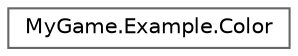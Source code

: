 digraph "Graphical Class Hierarchy"
{
 // LATEX_PDF_SIZE
  bgcolor="transparent";
  edge [fontname=Helvetica,fontsize=10,labelfontname=Helvetica,labelfontsize=10];
  node [fontname=Helvetica,fontsize=10,shape=box,height=0.2,width=0.4];
  rankdir="LR";
  Node0 [id="Node000000",label="MyGame.Example.Color",height=0.2,width=0.4,color="grey40", fillcolor="white", style="filled",URL="$classMyGame_1_1Example_1_1Color.html",tooltip="Composite components of Monster color."];
}
